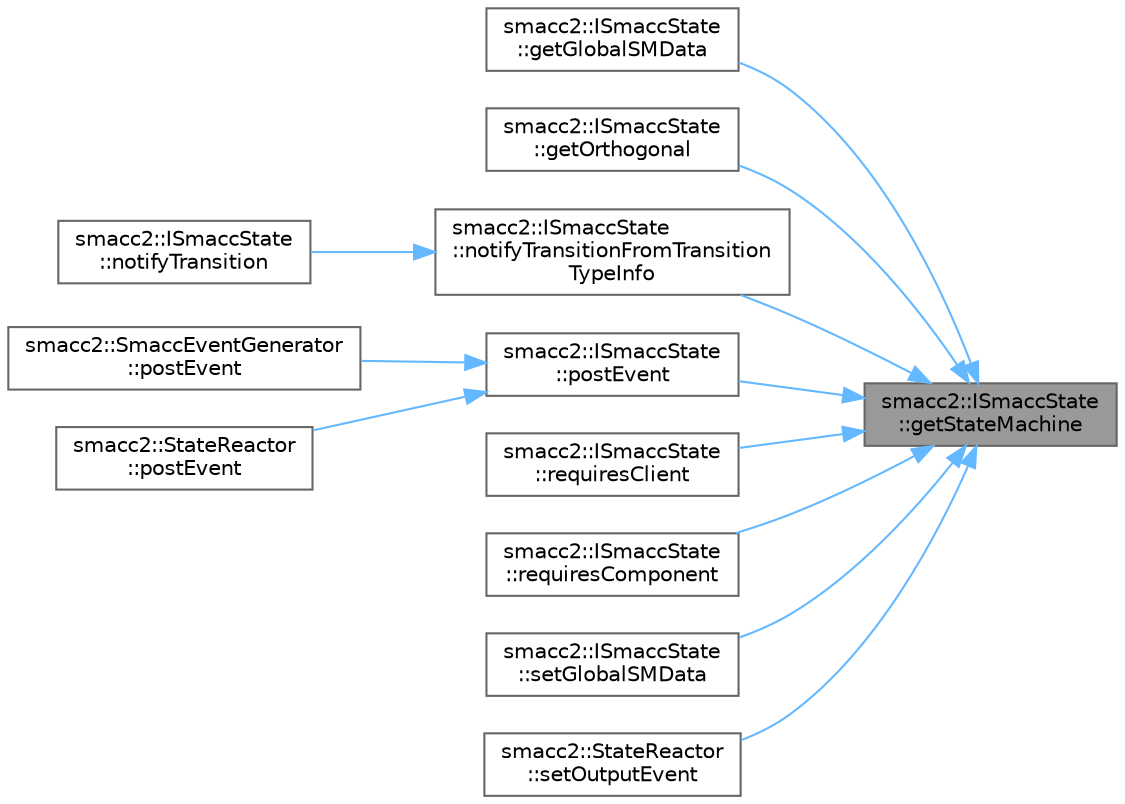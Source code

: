 digraph "smacc2::ISmaccState::getStateMachine"
{
 // LATEX_PDF_SIZE
  bgcolor="transparent";
  edge [fontname=Helvetica,fontsize=10,labelfontname=Helvetica,labelfontsize=10];
  node [fontname=Helvetica,fontsize=10,shape=box,height=0.2,width=0.4];
  rankdir="RL";
  Node1 [label="smacc2::ISmaccState\l::getStateMachine",height=0.2,width=0.4,color="gray40", fillcolor="grey60", style="filled", fontcolor="black",tooltip=" "];
  Node1 -> Node2 [dir="back",color="steelblue1",style="solid"];
  Node2 [label="smacc2::ISmaccState\l::getGlobalSMData",height=0.2,width=0.4,color="grey40", fillcolor="white", style="filled",URL="$classsmacc2_1_1ISmaccState.html#a4f79e83e92e229510b280fb0ba7c007d",tooltip=" "];
  Node1 -> Node3 [dir="back",color="steelblue1",style="solid"];
  Node3 [label="smacc2::ISmaccState\l::getOrthogonal",height=0.2,width=0.4,color="grey40", fillcolor="white", style="filled",URL="$classsmacc2_1_1ISmaccState.html#aab04cff8d200dd9a5dfa07a2a1e0d868",tooltip=" "];
  Node1 -> Node4 [dir="back",color="steelblue1",style="solid"];
  Node4 [label="smacc2::ISmaccState\l::notifyTransitionFromTransition\lTypeInfo",height=0.2,width=0.4,color="grey40", fillcolor="white", style="filled",URL="$classsmacc2_1_1ISmaccState.html#af07000235dbc0541fe4cd9cc08790dd1",tooltip=" "];
  Node4 -> Node5 [dir="back",color="steelblue1",style="solid"];
  Node5 [label="smacc2::ISmaccState\l::notifyTransition",height=0.2,width=0.4,color="grey40", fillcolor="white", style="filled",URL="$classsmacc2_1_1ISmaccState.html#ad5349c83f7a9455a07113e088ad295d3",tooltip=" "];
  Node1 -> Node6 [dir="back",color="steelblue1",style="solid"];
  Node6 [label="smacc2::ISmaccState\l::postEvent",height=0.2,width=0.4,color="grey40", fillcolor="white", style="filled",URL="$classsmacc2_1_1ISmaccState.html#ad676e7d68ec31e1d4fa271832bdde076",tooltip=" "];
  Node6 -> Node7 [dir="back",color="steelblue1",style="solid"];
  Node7 [label="smacc2::SmaccEventGenerator\l::postEvent",height=0.2,width=0.4,color="grey40", fillcolor="white", style="filled",URL="$classsmacc2_1_1SmaccEventGenerator.html#a8383a8c6d1ccd4bfb77b3389ea6d0dab",tooltip=" "];
  Node6 -> Node8 [dir="back",color="steelblue1",style="solid"];
  Node8 [label="smacc2::StateReactor\l::postEvent",height=0.2,width=0.4,color="grey40", fillcolor="white", style="filled",URL="$classsmacc2_1_1StateReactor.html#ab4b8fe1d7d79eebffa16b4b478678625",tooltip=" "];
  Node1 -> Node9 [dir="back",color="steelblue1",style="solid"];
  Node9 [label="smacc2::ISmaccState\l::requiresClient",height=0.2,width=0.4,color="grey40", fillcolor="white", style="filled",URL="$classsmacc2_1_1ISmaccState.html#a62def2d8c4c1f489bbfc76735e0a6ec3",tooltip=" "];
  Node1 -> Node10 [dir="back",color="steelblue1",style="solid"];
  Node10 [label="smacc2::ISmaccState\l::requiresComponent",height=0.2,width=0.4,color="grey40", fillcolor="white", style="filled",URL="$classsmacc2_1_1ISmaccState.html#aab60348d9d18890d0a90a09cd7475659",tooltip=" "];
  Node1 -> Node11 [dir="back",color="steelblue1",style="solid"];
  Node11 [label="smacc2::ISmaccState\l::setGlobalSMData",height=0.2,width=0.4,color="grey40", fillcolor="white", style="filled",URL="$classsmacc2_1_1ISmaccState.html#ac73fe27d98982fc5aca960635608ee6a",tooltip=" "];
  Node1 -> Node12 [dir="back",color="steelblue1",style="solid"];
  Node12 [label="smacc2::StateReactor\l::setOutputEvent",height=0.2,width=0.4,color="grey40", fillcolor="white", style="filled",URL="$classsmacc2_1_1StateReactor.html#a5dc683e0ff3ae610d88555881d9ff5d6",tooltip=" "];
}
